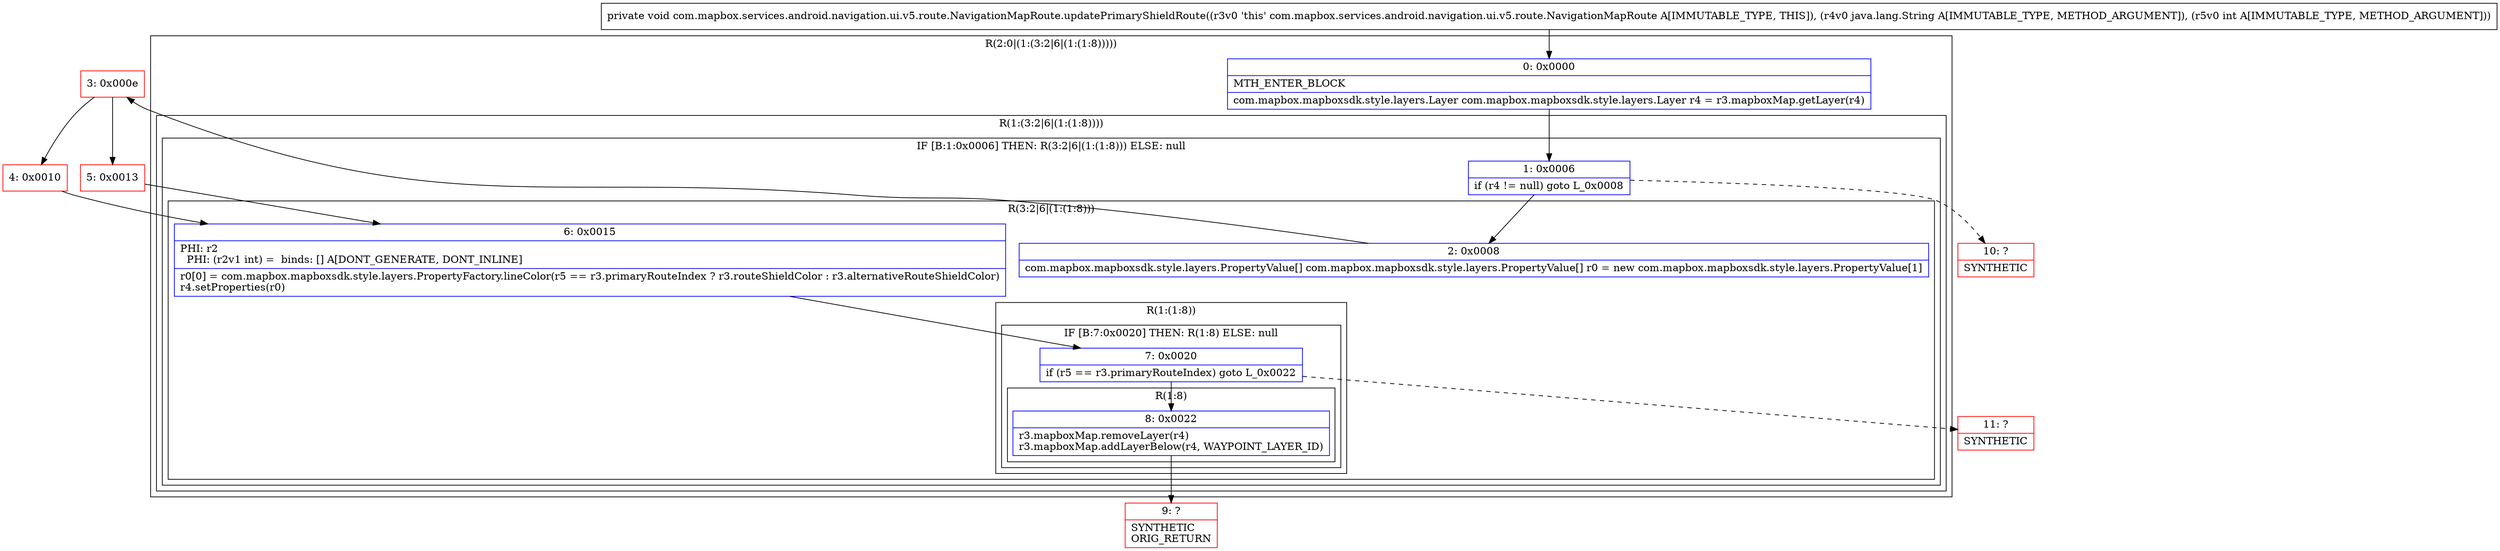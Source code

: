 digraph "CFG forcom.mapbox.services.android.navigation.ui.v5.route.NavigationMapRoute.updatePrimaryShieldRoute(Ljava\/lang\/String;I)V" {
subgraph cluster_Region_1026163092 {
label = "R(2:0|(1:(3:2|6|(1:(1:8)))))";
node [shape=record,color=blue];
Node_0 [shape=record,label="{0\:\ 0x0000|MTH_ENTER_BLOCK\l|com.mapbox.mapboxsdk.style.layers.Layer com.mapbox.mapboxsdk.style.layers.Layer r4 = r3.mapboxMap.getLayer(r4)\l}"];
subgraph cluster_Region_1892113780 {
label = "R(1:(3:2|6|(1:(1:8))))";
node [shape=record,color=blue];
subgraph cluster_IfRegion_1100788866 {
label = "IF [B:1:0x0006] THEN: R(3:2|6|(1:(1:8))) ELSE: null";
node [shape=record,color=blue];
Node_1 [shape=record,label="{1\:\ 0x0006|if (r4 != null) goto L_0x0008\l}"];
subgraph cluster_Region_1168247165 {
label = "R(3:2|6|(1:(1:8)))";
node [shape=record,color=blue];
Node_2 [shape=record,label="{2\:\ 0x0008|com.mapbox.mapboxsdk.style.layers.PropertyValue[] com.mapbox.mapboxsdk.style.layers.PropertyValue[] r0 = new com.mapbox.mapboxsdk.style.layers.PropertyValue[1]\l}"];
Node_6 [shape=record,label="{6\:\ 0x0015|PHI: r2 \l  PHI: (r2v1 int) =  binds: [] A[DONT_GENERATE, DONT_INLINE]\l|r0[0] = com.mapbox.mapboxsdk.style.layers.PropertyFactory.lineColor(r5 == r3.primaryRouteIndex ? r3.routeShieldColor : r3.alternativeRouteShieldColor)\lr4.setProperties(r0)\l}"];
subgraph cluster_Region_964500803 {
label = "R(1:(1:8))";
node [shape=record,color=blue];
subgraph cluster_IfRegion_969974677 {
label = "IF [B:7:0x0020] THEN: R(1:8) ELSE: null";
node [shape=record,color=blue];
Node_7 [shape=record,label="{7\:\ 0x0020|if (r5 == r3.primaryRouteIndex) goto L_0x0022\l}"];
subgraph cluster_Region_301590696 {
label = "R(1:8)";
node [shape=record,color=blue];
Node_8 [shape=record,label="{8\:\ 0x0022|r3.mapboxMap.removeLayer(r4)\lr3.mapboxMap.addLayerBelow(r4, WAYPOINT_LAYER_ID)\l}"];
}
}
}
}
}
}
}
Node_3 [shape=record,color=red,label="{3\:\ 0x000e}"];
Node_4 [shape=record,color=red,label="{4\:\ 0x0010}"];
Node_5 [shape=record,color=red,label="{5\:\ 0x0013}"];
Node_9 [shape=record,color=red,label="{9\:\ ?|SYNTHETIC\lORIG_RETURN\l}"];
Node_10 [shape=record,color=red,label="{10\:\ ?|SYNTHETIC\l}"];
Node_11 [shape=record,color=red,label="{11\:\ ?|SYNTHETIC\l}"];
MethodNode[shape=record,label="{private void com.mapbox.services.android.navigation.ui.v5.route.NavigationMapRoute.updatePrimaryShieldRoute((r3v0 'this' com.mapbox.services.android.navigation.ui.v5.route.NavigationMapRoute A[IMMUTABLE_TYPE, THIS]), (r4v0 java.lang.String A[IMMUTABLE_TYPE, METHOD_ARGUMENT]), (r5v0 int A[IMMUTABLE_TYPE, METHOD_ARGUMENT])) }"];
MethodNode -> Node_0;
Node_0 -> Node_1;
Node_1 -> Node_2;
Node_1 -> Node_10[style=dashed];
Node_2 -> Node_3;
Node_6 -> Node_7;
Node_7 -> Node_8;
Node_7 -> Node_11[style=dashed];
Node_8 -> Node_9;
Node_3 -> Node_4;
Node_3 -> Node_5;
Node_4 -> Node_6;
Node_5 -> Node_6;
}

